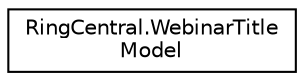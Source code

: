 digraph "Graphical Class Hierarchy"
{
 // LATEX_PDF_SIZE
  edge [fontname="Helvetica",fontsize="10",labelfontname="Helvetica",labelfontsize="10"];
  node [fontname="Helvetica",fontsize="10",shape=record];
  rankdir="LR";
  Node0 [label="RingCentral.WebinarTitle\lModel",height=0.2,width=0.4,color="black", fillcolor="white", style="filled",URL="$classRingCentral_1_1WebinarTitleModel.html",tooltip=" "];
}
